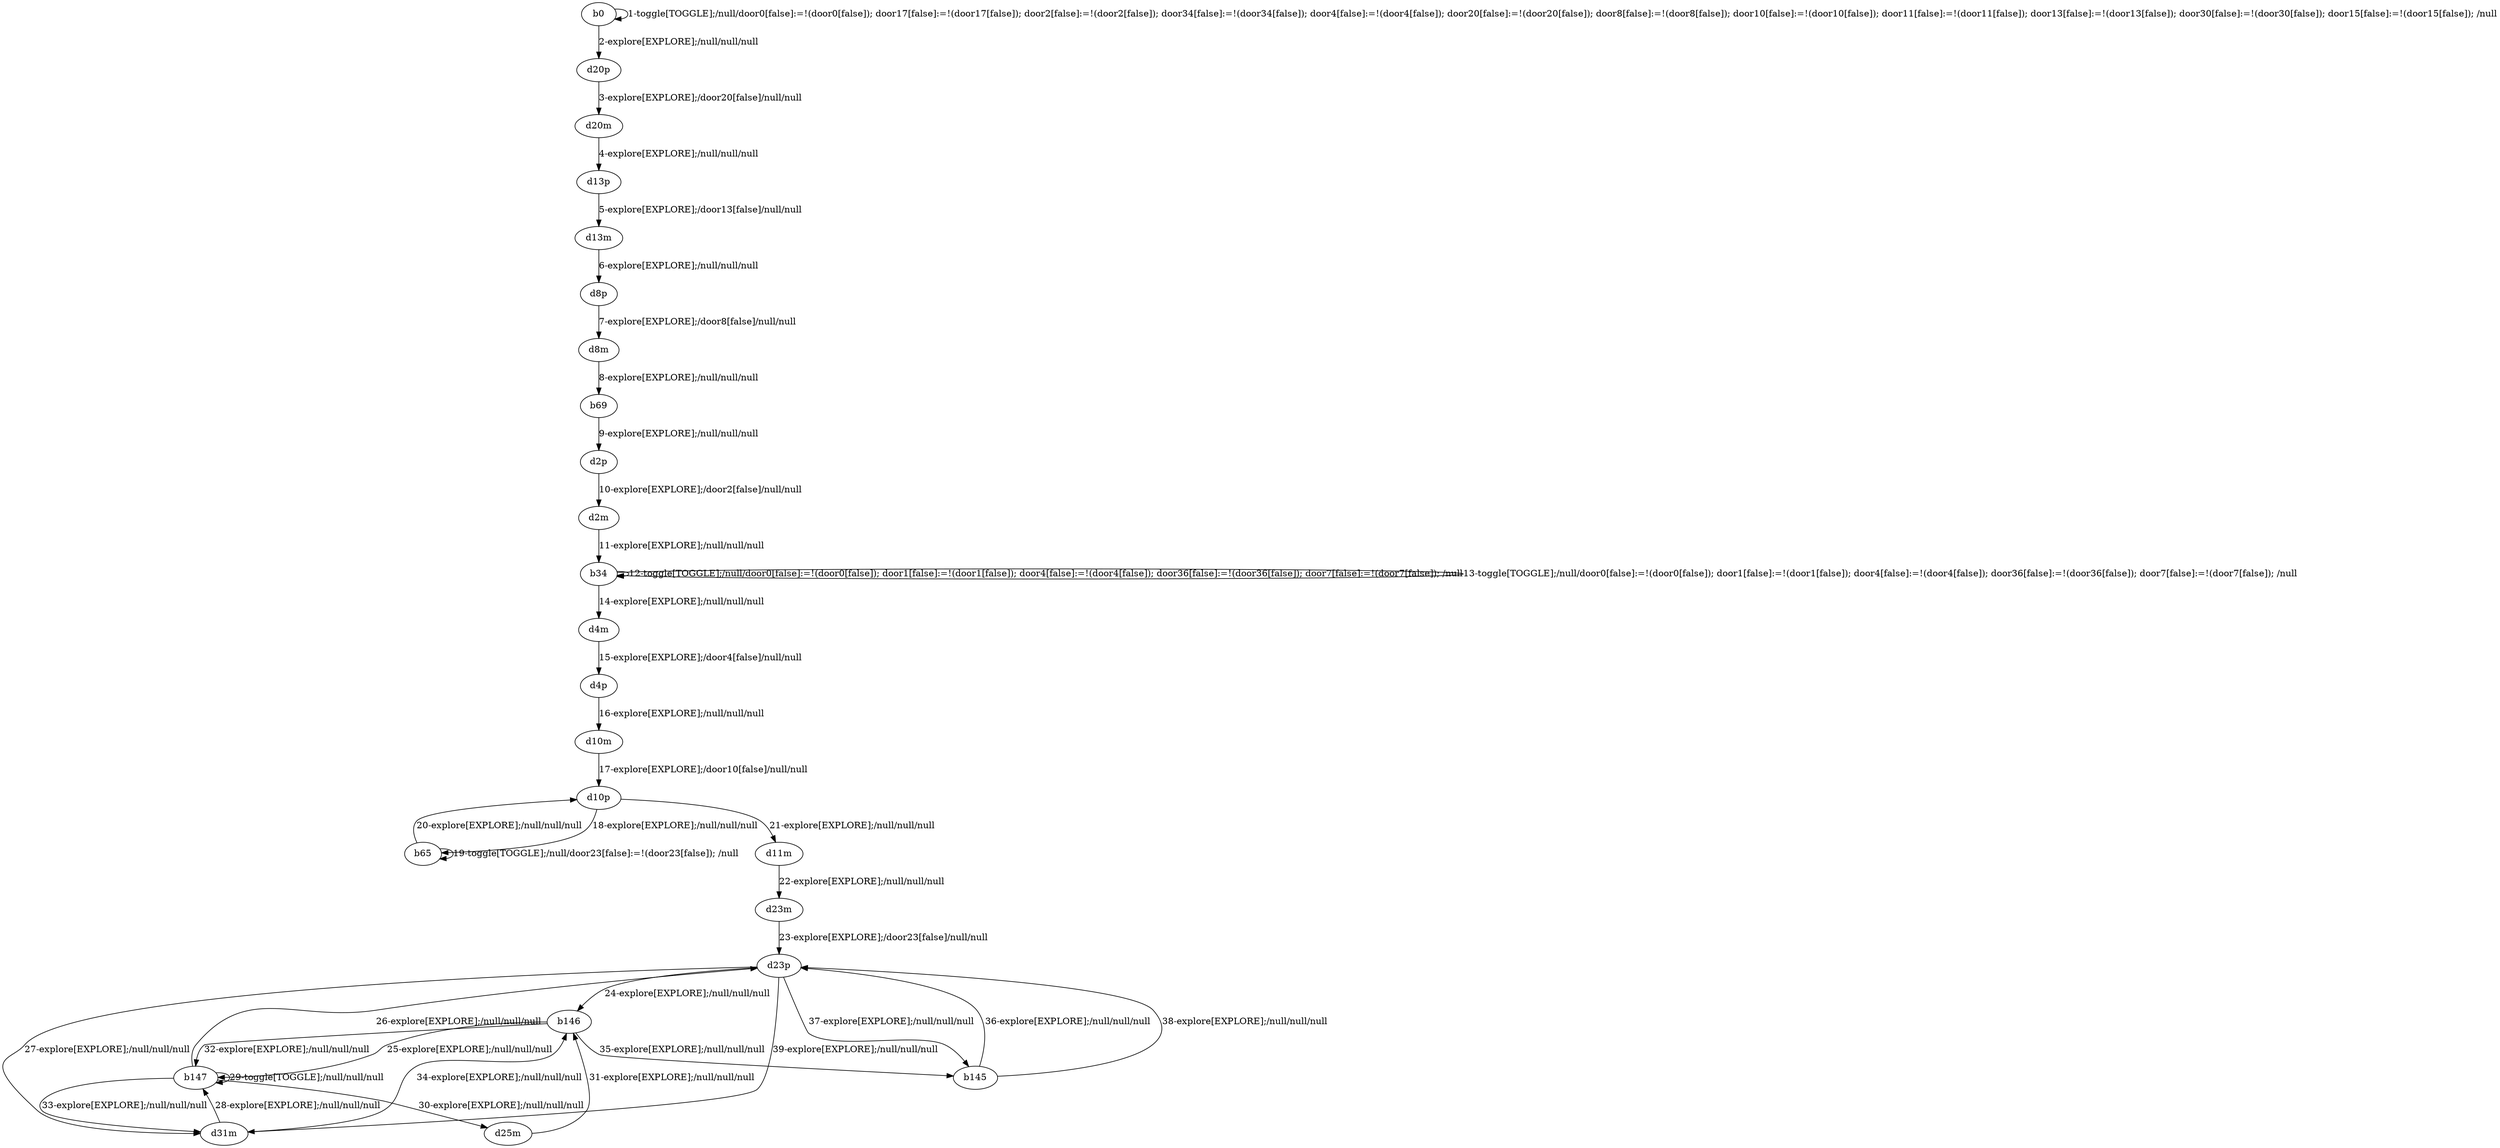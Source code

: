 # Total number of goals covered by this test: 4
# d31m --> b146
# d23p --> b145
# b146 --> b145
# b147 --> d31m

digraph g {
"b0" -> "b0" [label = "1-toggle[TOGGLE];/null/door0[false]:=!(door0[false]); door17[false]:=!(door17[false]); door2[false]:=!(door2[false]); door34[false]:=!(door34[false]); door4[false]:=!(door4[false]); door20[false]:=!(door20[false]); door8[false]:=!(door8[false]); door10[false]:=!(door10[false]); door11[false]:=!(door11[false]); door13[false]:=!(door13[false]); door30[false]:=!(door30[false]); door15[false]:=!(door15[false]); /null"];
"b0" -> "d20p" [label = "2-explore[EXPLORE];/null/null/null"];
"d20p" -> "d20m" [label = "3-explore[EXPLORE];/door20[false]/null/null"];
"d20m" -> "d13p" [label = "4-explore[EXPLORE];/null/null/null"];
"d13p" -> "d13m" [label = "5-explore[EXPLORE];/door13[false]/null/null"];
"d13m" -> "d8p" [label = "6-explore[EXPLORE];/null/null/null"];
"d8p" -> "d8m" [label = "7-explore[EXPLORE];/door8[false]/null/null"];
"d8m" -> "b69" [label = "8-explore[EXPLORE];/null/null/null"];
"b69" -> "d2p" [label = "9-explore[EXPLORE];/null/null/null"];
"d2p" -> "d2m" [label = "10-explore[EXPLORE];/door2[false]/null/null"];
"d2m" -> "b34" [label = "11-explore[EXPLORE];/null/null/null"];
"b34" -> "b34" [label = "12-toggle[TOGGLE];/null/door0[false]:=!(door0[false]); door1[false]:=!(door1[false]); door4[false]:=!(door4[false]); door36[false]:=!(door36[false]); door7[false]:=!(door7[false]); /null"];
"b34" -> "b34" [label = "13-toggle[TOGGLE];/null/door0[false]:=!(door0[false]); door1[false]:=!(door1[false]); door4[false]:=!(door4[false]); door36[false]:=!(door36[false]); door7[false]:=!(door7[false]); /null"];
"b34" -> "d4m" [label = "14-explore[EXPLORE];/null/null/null"];
"d4m" -> "d4p" [label = "15-explore[EXPLORE];/door4[false]/null/null"];
"d4p" -> "d10m" [label = "16-explore[EXPLORE];/null/null/null"];
"d10m" -> "d10p" [label = "17-explore[EXPLORE];/door10[false]/null/null"];
"d10p" -> "b65" [label = "18-explore[EXPLORE];/null/null/null"];
"b65" -> "b65" [label = "19-toggle[TOGGLE];/null/door23[false]:=!(door23[false]); /null"];
"b65" -> "d10p" [label = "20-explore[EXPLORE];/null/null/null"];
"d10p" -> "d11m" [label = "21-explore[EXPLORE];/null/null/null"];
"d11m" -> "d23m" [label = "22-explore[EXPLORE];/null/null/null"];
"d23m" -> "d23p" [label = "23-explore[EXPLORE];/door23[false]/null/null"];
"d23p" -> "b146" [label = "24-explore[EXPLORE];/null/null/null"];
"b146" -> "b147" [label = "25-explore[EXPLORE];/null/null/null"];
"b147" -> "d23p" [label = "26-explore[EXPLORE];/null/null/null"];
"d23p" -> "d31m" [label = "27-explore[EXPLORE];/null/null/null"];
"d31m" -> "b147" [label = "28-explore[EXPLORE];/null/null/null"];
"b147" -> "b147" [label = "29-toggle[TOGGLE];/null/null/null"];
"b147" -> "d25m" [label = "30-explore[EXPLORE];/null/null/null"];
"d25m" -> "b146" [label = "31-explore[EXPLORE];/null/null/null"];
"b146" -> "b147" [label = "32-explore[EXPLORE];/null/null/null"];
"b147" -> "d31m" [label = "33-explore[EXPLORE];/null/null/null"];
"d31m" -> "b146" [label = "34-explore[EXPLORE];/null/null/null"];
"b146" -> "b145" [label = "35-explore[EXPLORE];/null/null/null"];
"b145" -> "d23p" [label = "36-explore[EXPLORE];/null/null/null"];
"d23p" -> "b145" [label = "37-explore[EXPLORE];/null/null/null"];
"b145" -> "d23p" [label = "38-explore[EXPLORE];/null/null/null"];
"d23p" -> "d31m" [label = "39-explore[EXPLORE];/null/null/null"];
}